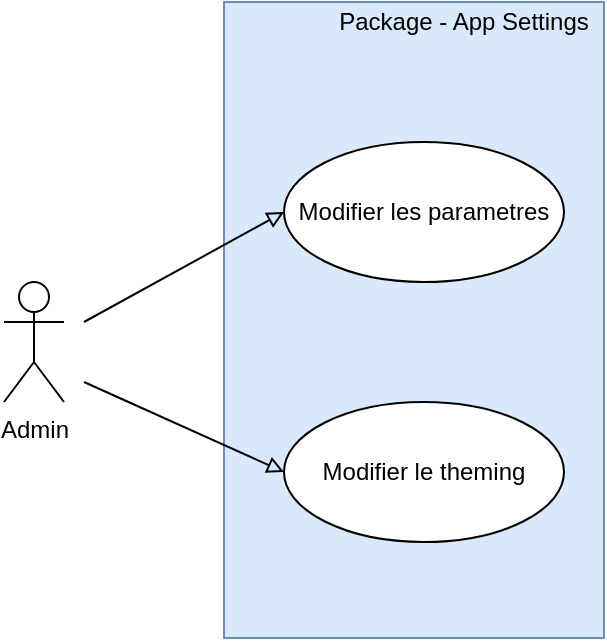 <mxfile version="13.8.1" type="github">
  <diagram id="Lh3K1O5_1CLh0dVQpgni" name="Page-1">
    <mxGraphModel dx="981" dy="546" grid="1" gridSize="10" guides="1" tooltips="1" connect="1" arrows="1" fold="1" page="1" pageScale="1" pageWidth="1169" pageHeight="826" math="0" shadow="0">
      <root>
        <mxCell id="0" />
        <mxCell id="1" parent="0" />
        <mxCell id="Dyl_JNQM9-ZqR2bKSNgT-2" value="" style="html=1;labelBackgroundColor=#66B2FF;fillColor=#dae8fc;strokeColor=#6c8ebf;" vertex="1" parent="1">
          <mxGeometry x="310" y="230" width="190" height="318" as="geometry" />
        </mxCell>
        <mxCell id="Dyl_JNQM9-ZqR2bKSNgT-32" style="edgeStyle=none;rounded=1;orthogonalLoop=1;jettySize=auto;html=1;entryX=0;entryY=0.5;entryDx=0;entryDy=0;shadow=0;endArrow=block;endFill=0;fontColor=none;" edge="1" parent="1" target="Dyl_JNQM9-ZqR2bKSNgT-4">
          <mxGeometry relative="1" as="geometry">
            <mxPoint x="240" y="420" as="sourcePoint" />
          </mxGeometry>
        </mxCell>
        <mxCell id="Dyl_JNQM9-ZqR2bKSNgT-33" style="edgeStyle=none;rounded=1;orthogonalLoop=1;jettySize=auto;html=1;entryX=0;entryY=0.5;entryDx=0;entryDy=0;shadow=0;endArrow=block;endFill=0;fontColor=none;" edge="1" parent="1" target="Dyl_JNQM9-ZqR2bKSNgT-19">
          <mxGeometry relative="1" as="geometry">
            <mxPoint x="240" y="390" as="sourcePoint" />
          </mxGeometry>
        </mxCell>
        <mxCell id="Dyl_JNQM9-ZqR2bKSNgT-1" value="Admin" style="shape=umlActor;verticalLabelPosition=bottom;verticalAlign=top;html=1;labelBackgroundColor=none;fontColor=none;" vertex="1" parent="1">
          <mxGeometry x="200" y="370" width="30" height="60" as="geometry" />
        </mxCell>
        <mxCell id="Dyl_JNQM9-ZqR2bKSNgT-4" value="Modifier le theming" style="ellipse;whiteSpace=wrap;html=1;labelBackgroundColor=none;fontColor=none;" vertex="1" parent="1">
          <mxGeometry x="340" y="430" width="140" height="70" as="geometry" />
        </mxCell>
        <mxCell id="Dyl_JNQM9-ZqR2bKSNgT-11" value="Package - App Settings" style="text;html=1;strokeColor=none;fillColor=none;align=center;verticalAlign=middle;whiteSpace=wrap;rounded=0;labelBackgroundColor=none;fontColor=none;" vertex="1" parent="1">
          <mxGeometry x="360" y="230" width="140" height="20" as="geometry" />
        </mxCell>
        <mxCell id="Dyl_JNQM9-ZqR2bKSNgT-19" value="Modifier les parametres" style="ellipse;whiteSpace=wrap;html=1;labelBackgroundColor=none;fontColor=none;" vertex="1" parent="1">
          <mxGeometry x="340" y="300" width="140" height="70" as="geometry" />
        </mxCell>
      </root>
    </mxGraphModel>
  </diagram>
</mxfile>
